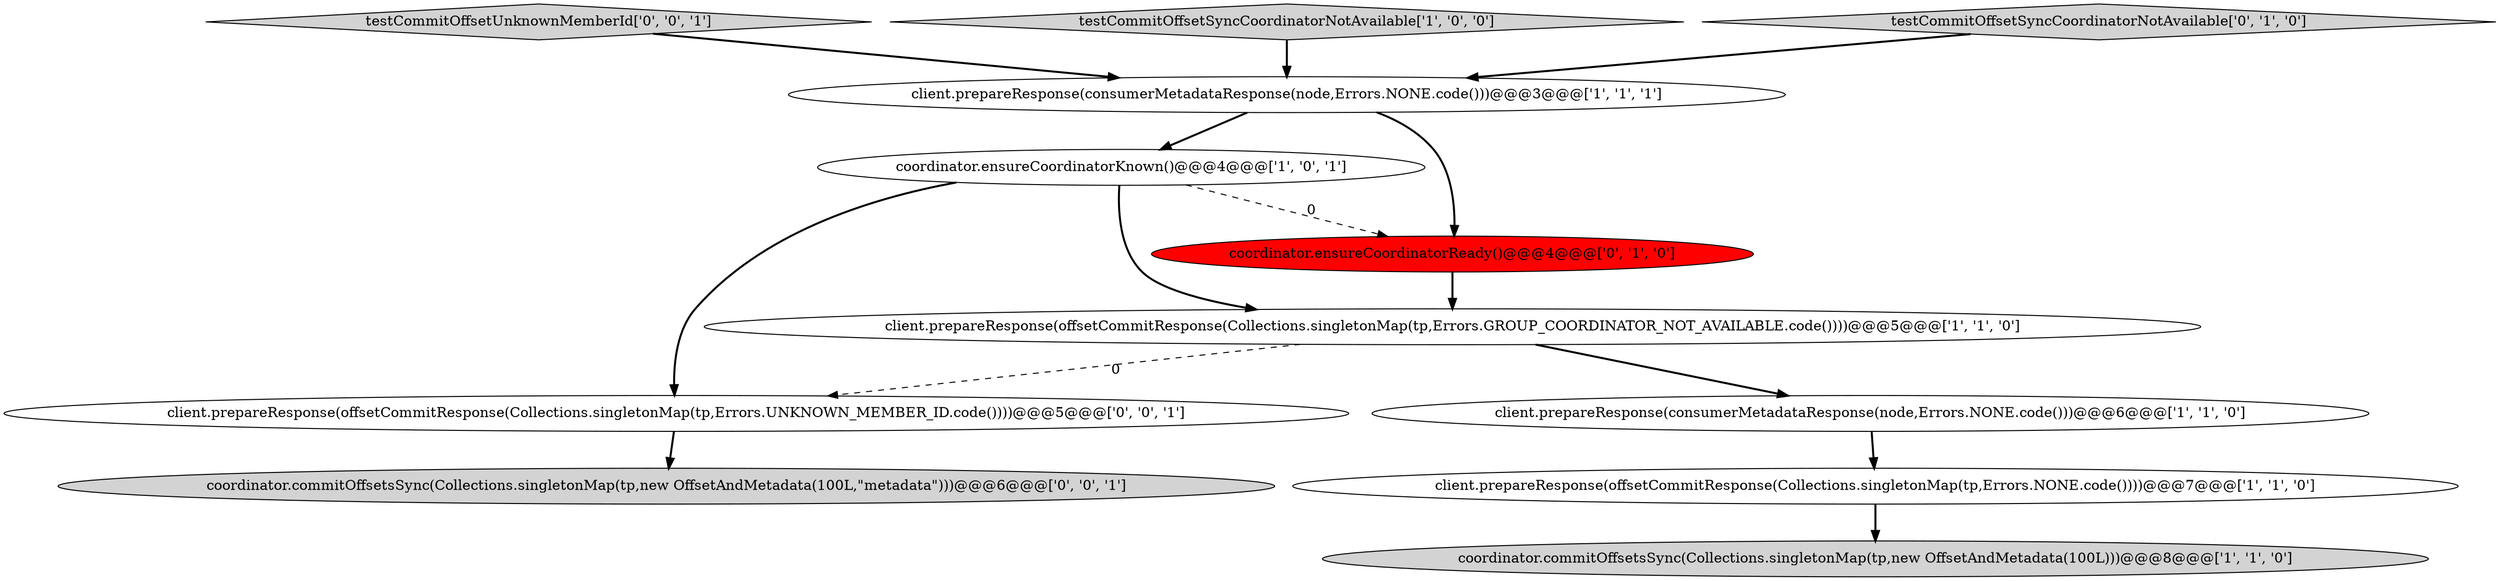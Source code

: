 digraph {
3 [style = filled, label = "client.prepareResponse(consumerMetadataResponse(node,Errors.NONE.code()))@@@3@@@['1', '1', '1']", fillcolor = white, shape = ellipse image = "AAA0AAABBB1BBB"];
10 [style = filled, label = "testCommitOffsetUnknownMemberId['0', '0', '1']", fillcolor = lightgray, shape = diamond image = "AAA0AAABBB3BBB"];
11 [style = filled, label = "coordinator.commitOffsetsSync(Collections.singletonMap(tp,new OffsetAndMetadata(100L,\"metadata\")))@@@6@@@['0', '0', '1']", fillcolor = lightgray, shape = ellipse image = "AAA0AAABBB3BBB"];
9 [style = filled, label = "client.prepareResponse(offsetCommitResponse(Collections.singletonMap(tp,Errors.UNKNOWN_MEMBER_ID.code())))@@@5@@@['0', '0', '1']", fillcolor = white, shape = ellipse image = "AAA0AAABBB3BBB"];
0 [style = filled, label = "client.prepareResponse(consumerMetadataResponse(node,Errors.NONE.code()))@@@6@@@['1', '1', '0']", fillcolor = white, shape = ellipse image = "AAA0AAABBB1BBB"];
2 [style = filled, label = "testCommitOffsetSyncCoordinatorNotAvailable['1', '0', '0']", fillcolor = lightgray, shape = diamond image = "AAA0AAABBB1BBB"];
1 [style = filled, label = "coordinator.ensureCoordinatorKnown()@@@4@@@['1', '0', '1']", fillcolor = white, shape = ellipse image = "AAA0AAABBB1BBB"];
6 [style = filled, label = "coordinator.commitOffsetsSync(Collections.singletonMap(tp,new OffsetAndMetadata(100L)))@@@8@@@['1', '1', '0']", fillcolor = lightgray, shape = ellipse image = "AAA0AAABBB1BBB"];
4 [style = filled, label = "client.prepareResponse(offsetCommitResponse(Collections.singletonMap(tp,Errors.NONE.code())))@@@7@@@['1', '1', '0']", fillcolor = white, shape = ellipse image = "AAA0AAABBB1BBB"];
8 [style = filled, label = "coordinator.ensureCoordinatorReady()@@@4@@@['0', '1', '0']", fillcolor = red, shape = ellipse image = "AAA1AAABBB2BBB"];
7 [style = filled, label = "testCommitOffsetSyncCoordinatorNotAvailable['0', '1', '0']", fillcolor = lightgray, shape = diamond image = "AAA0AAABBB2BBB"];
5 [style = filled, label = "client.prepareResponse(offsetCommitResponse(Collections.singletonMap(tp,Errors.GROUP_COORDINATOR_NOT_AVAILABLE.code())))@@@5@@@['1', '1', '0']", fillcolor = white, shape = ellipse image = "AAA0AAABBB1BBB"];
1->5 [style = bold, label=""];
1->8 [style = dashed, label="0"];
10->3 [style = bold, label=""];
5->9 [style = dashed, label="0"];
9->11 [style = bold, label=""];
8->5 [style = bold, label=""];
5->0 [style = bold, label=""];
3->1 [style = bold, label=""];
0->4 [style = bold, label=""];
4->6 [style = bold, label=""];
3->8 [style = bold, label=""];
7->3 [style = bold, label=""];
1->9 [style = bold, label=""];
2->3 [style = bold, label=""];
}
